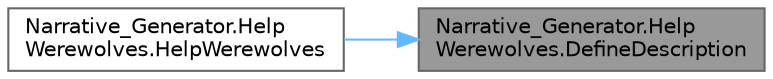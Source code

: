 digraph "Narrative_Generator.HelpWerewolves.DefineDescription"
{
 // LATEX_PDF_SIZE
  bgcolor="transparent";
  edge [fontname=Helvetica,fontsize=10,labelfontname=Helvetica,labelfontsize=10];
  node [fontname=Helvetica,fontsize=10,shape=box,height=0.2,width=0.4];
  rankdir="RL";
  Node1 [label="Narrative_Generator.Help\lWerewolves.DefineDescription",height=0.2,width=0.4,color="gray40", fillcolor="grey60", style="filled", fontcolor="black",tooltip="A method that creates a description of the action."];
  Node1 -> Node2 [dir="back",color="steelblue1",style="solid"];
  Node2 [label="Narrative_Generator.Help\lWerewolves.HelpWerewolves",height=0.2,width=0.4,color="grey40", fillcolor="white", style="filled",URL="$class_narrative___generator_1_1_help_werewolves.html#ad531707b26b547143f18167770c4a8a9",tooltip="A constructor based only on the state of the story world."];
}
